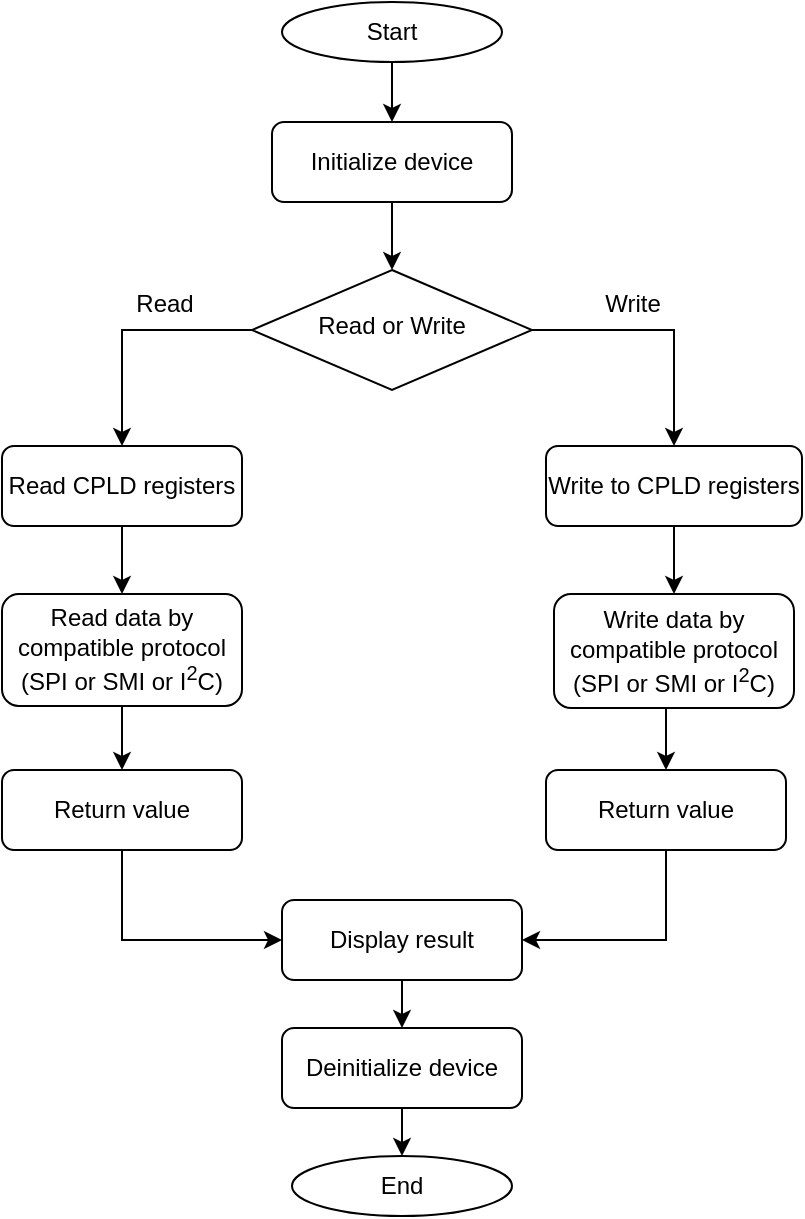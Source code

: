 <mxfile version="14.5.2" type="device"><diagram id="C5RBs43oDa-KdzZeNtuy" name="Page-1"><mxGraphModel dx="1292" dy="696" grid="0" gridSize="10" guides="1" tooltips="1" connect="1" arrows="1" fold="1" page="1" pageScale="1" pageWidth="827" pageHeight="1169" math="0" shadow="0"><root><mxCell id="WIyWlLk6GJQsqaUBKTNV-0"/><mxCell id="WIyWlLk6GJQsqaUBKTNV-1" parent="WIyWlLk6GJQsqaUBKTNV-0"/><mxCell id="MieC26yv_sMBnGU0WDBG-4" style="edgeStyle=orthogonalEdgeStyle;rounded=0;orthogonalLoop=1;jettySize=auto;html=1;entryX=0.5;entryY=0;entryDx=0;entryDy=0;" edge="1" parent="WIyWlLk6GJQsqaUBKTNV-1" source="WIyWlLk6GJQsqaUBKTNV-3" target="WIyWlLk6GJQsqaUBKTNV-6"><mxGeometry relative="1" as="geometry"/></mxCell><mxCell id="WIyWlLk6GJQsqaUBKTNV-3" value="Initialize device" style="rounded=1;whiteSpace=wrap;html=1;fontSize=12;glass=0;strokeWidth=1;shadow=0;" parent="WIyWlLk6GJQsqaUBKTNV-1" vertex="1"><mxGeometry x="160" y="70" width="120" height="40" as="geometry"/></mxCell><mxCell id="MieC26yv_sMBnGU0WDBG-14" style="edgeStyle=orthogonalEdgeStyle;rounded=0;orthogonalLoop=1;jettySize=auto;html=1;exitX=0;exitY=0.5;exitDx=0;exitDy=0;" edge="1" parent="WIyWlLk6GJQsqaUBKTNV-1" source="WIyWlLk6GJQsqaUBKTNV-6" target="MieC26yv_sMBnGU0WDBG-5"><mxGeometry relative="1" as="geometry"/></mxCell><mxCell id="MieC26yv_sMBnGU0WDBG-20" style="edgeStyle=orthogonalEdgeStyle;rounded=0;orthogonalLoop=1;jettySize=auto;html=1;exitX=1;exitY=0.5;exitDx=0;exitDy=0;entryX=0.5;entryY=0;entryDx=0;entryDy=0;" edge="1" parent="WIyWlLk6GJQsqaUBKTNV-1" source="WIyWlLk6GJQsqaUBKTNV-6" target="MieC26yv_sMBnGU0WDBG-6"><mxGeometry relative="1" as="geometry"/></mxCell><mxCell id="WIyWlLk6GJQsqaUBKTNV-6" value="Read or Write" style="rhombus;whiteSpace=wrap;html=1;shadow=0;fontFamily=Helvetica;fontSize=12;align=center;strokeWidth=1;spacing=6;spacingTop=-4;" parent="WIyWlLk6GJQsqaUBKTNV-1" vertex="1"><mxGeometry x="150" y="144" width="140" height="60" as="geometry"/></mxCell><mxCell id="MieC26yv_sMBnGU0WDBG-1" value="" style="edgeStyle=orthogonalEdgeStyle;rounded=0;orthogonalLoop=1;jettySize=auto;html=1;" edge="1" parent="WIyWlLk6GJQsqaUBKTNV-1" source="MieC26yv_sMBnGU0WDBG-0" target="WIyWlLk6GJQsqaUBKTNV-3"><mxGeometry relative="1" as="geometry"/></mxCell><mxCell id="MieC26yv_sMBnGU0WDBG-0" value="Start" style="ellipse;whiteSpace=wrap;html=1;" vertex="1" parent="WIyWlLk6GJQsqaUBKTNV-1"><mxGeometry x="165" y="10" width="110" height="30" as="geometry"/></mxCell><mxCell id="MieC26yv_sMBnGU0WDBG-15" style="edgeStyle=orthogonalEdgeStyle;rounded=0;orthogonalLoop=1;jettySize=auto;html=1;exitX=0.5;exitY=1;exitDx=0;exitDy=0;entryX=0.5;entryY=0;entryDx=0;entryDy=0;" edge="1" parent="WIyWlLk6GJQsqaUBKTNV-1" source="MieC26yv_sMBnGU0WDBG-5" target="MieC26yv_sMBnGU0WDBG-8"><mxGeometry relative="1" as="geometry"/></mxCell><mxCell id="MieC26yv_sMBnGU0WDBG-5" value="Read CPLD registers" style="rounded=1;whiteSpace=wrap;html=1;fontSize=12;glass=0;strokeWidth=1;shadow=0;" vertex="1" parent="WIyWlLk6GJQsqaUBKTNV-1"><mxGeometry x="25" y="232" width="120" height="40" as="geometry"/></mxCell><mxCell id="MieC26yv_sMBnGU0WDBG-21" style="edgeStyle=orthogonalEdgeStyle;rounded=0;orthogonalLoop=1;jettySize=auto;html=1;exitX=0.5;exitY=1;exitDx=0;exitDy=0;" edge="1" parent="WIyWlLk6GJQsqaUBKTNV-1" source="MieC26yv_sMBnGU0WDBG-6" target="MieC26yv_sMBnGU0WDBG-7"><mxGeometry relative="1" as="geometry"/></mxCell><mxCell id="MieC26yv_sMBnGU0WDBG-6" value="Write to CPLD registers" style="rounded=1;whiteSpace=wrap;html=1;fontSize=12;glass=0;strokeWidth=1;shadow=0;" vertex="1" parent="WIyWlLk6GJQsqaUBKTNV-1"><mxGeometry x="297" y="232" width="128" height="40" as="geometry"/></mxCell><mxCell id="MieC26yv_sMBnGU0WDBG-22" style="edgeStyle=orthogonalEdgeStyle;rounded=0;orthogonalLoop=1;jettySize=auto;html=1;exitX=0.5;exitY=1;exitDx=0;exitDy=0;entryX=0.5;entryY=0;entryDx=0;entryDy=0;" edge="1" parent="WIyWlLk6GJQsqaUBKTNV-1" source="MieC26yv_sMBnGU0WDBG-7" target="MieC26yv_sMBnGU0WDBG-10"><mxGeometry relative="1" as="geometry"/></mxCell><mxCell id="MieC26yv_sMBnGU0WDBG-7" value="Write data by compatible protocol&lt;br&gt;(SPI or SMI or I&lt;sup&gt;2&lt;/sup&gt;C)" style="rounded=1;whiteSpace=wrap;html=1;fontSize=12;glass=0;strokeWidth=1;shadow=0;" vertex="1" parent="WIyWlLk6GJQsqaUBKTNV-1"><mxGeometry x="301" y="306" width="120" height="57" as="geometry"/></mxCell><mxCell id="MieC26yv_sMBnGU0WDBG-16" style="edgeStyle=orthogonalEdgeStyle;rounded=0;orthogonalLoop=1;jettySize=auto;html=1;exitX=0.5;exitY=1;exitDx=0;exitDy=0;" edge="1" parent="WIyWlLk6GJQsqaUBKTNV-1" source="MieC26yv_sMBnGU0WDBG-8" target="MieC26yv_sMBnGU0WDBG-9"><mxGeometry relative="1" as="geometry"/></mxCell><mxCell id="MieC26yv_sMBnGU0WDBG-8" value="Read data by compatible protocol&lt;br&gt;(SPI or SMI or I&lt;sup&gt;2&lt;/sup&gt;C)" style="rounded=1;whiteSpace=wrap;html=1;fontSize=12;glass=0;strokeWidth=1;shadow=0;" vertex="1" parent="WIyWlLk6GJQsqaUBKTNV-1"><mxGeometry x="25" y="306" width="120" height="56" as="geometry"/></mxCell><mxCell id="MieC26yv_sMBnGU0WDBG-17" style="edgeStyle=orthogonalEdgeStyle;rounded=0;orthogonalLoop=1;jettySize=auto;html=1;entryX=0;entryY=0.5;entryDx=0;entryDy=0;" edge="1" parent="WIyWlLk6GJQsqaUBKTNV-1" source="MieC26yv_sMBnGU0WDBG-9" target="MieC26yv_sMBnGU0WDBG-11"><mxGeometry relative="1" as="geometry"><Array as="points"><mxPoint x="85" y="479"/></Array></mxGeometry></mxCell><mxCell id="MieC26yv_sMBnGU0WDBG-9" value="Return value" style="rounded=1;whiteSpace=wrap;html=1;fontSize=12;glass=0;strokeWidth=1;shadow=0;" vertex="1" parent="WIyWlLk6GJQsqaUBKTNV-1"><mxGeometry x="25" y="394" width="120" height="40" as="geometry"/></mxCell><mxCell id="MieC26yv_sMBnGU0WDBG-23" style="edgeStyle=orthogonalEdgeStyle;rounded=0;orthogonalLoop=1;jettySize=auto;html=1;exitX=0.5;exitY=1;exitDx=0;exitDy=0;entryX=1;entryY=0.5;entryDx=0;entryDy=0;" edge="1" parent="WIyWlLk6GJQsqaUBKTNV-1" source="MieC26yv_sMBnGU0WDBG-10" target="MieC26yv_sMBnGU0WDBG-11"><mxGeometry relative="1" as="geometry"/></mxCell><mxCell id="MieC26yv_sMBnGU0WDBG-10" value="Return value" style="rounded=1;whiteSpace=wrap;html=1;fontSize=12;glass=0;strokeWidth=1;shadow=0;" vertex="1" parent="WIyWlLk6GJQsqaUBKTNV-1"><mxGeometry x="297" y="394" width="120" height="40" as="geometry"/></mxCell><mxCell id="MieC26yv_sMBnGU0WDBG-18" style="edgeStyle=orthogonalEdgeStyle;rounded=0;orthogonalLoop=1;jettySize=auto;html=1;exitX=0.5;exitY=1;exitDx=0;exitDy=0;entryX=0.5;entryY=0;entryDx=0;entryDy=0;" edge="1" parent="WIyWlLk6GJQsqaUBKTNV-1" source="MieC26yv_sMBnGU0WDBG-11" target="MieC26yv_sMBnGU0WDBG-12"><mxGeometry relative="1" as="geometry"/></mxCell><mxCell id="MieC26yv_sMBnGU0WDBG-11" value="Display result" style="rounded=1;whiteSpace=wrap;html=1;fontSize=12;glass=0;strokeWidth=1;shadow=0;" vertex="1" parent="WIyWlLk6GJQsqaUBKTNV-1"><mxGeometry x="165" y="459" width="120" height="40" as="geometry"/></mxCell><mxCell id="MieC26yv_sMBnGU0WDBG-19" style="edgeStyle=orthogonalEdgeStyle;rounded=0;orthogonalLoop=1;jettySize=auto;html=1;exitX=0.5;exitY=1;exitDx=0;exitDy=0;entryX=0.5;entryY=0;entryDx=0;entryDy=0;" edge="1" parent="WIyWlLk6GJQsqaUBKTNV-1" source="MieC26yv_sMBnGU0WDBG-12" target="MieC26yv_sMBnGU0WDBG-13"><mxGeometry relative="1" as="geometry"/></mxCell><mxCell id="MieC26yv_sMBnGU0WDBG-12" value="Deinitialize device" style="rounded=1;whiteSpace=wrap;html=1;fontSize=12;glass=0;strokeWidth=1;shadow=0;" vertex="1" parent="WIyWlLk6GJQsqaUBKTNV-1"><mxGeometry x="165" y="523" width="120" height="40" as="geometry"/></mxCell><mxCell id="MieC26yv_sMBnGU0WDBG-13" value="End" style="ellipse;whiteSpace=wrap;html=1;" vertex="1" parent="WIyWlLk6GJQsqaUBKTNV-1"><mxGeometry x="170" y="587" width="110" height="30" as="geometry"/></mxCell><mxCell id="MieC26yv_sMBnGU0WDBG-24" value="Read" style="text;html=1;align=center;verticalAlign=middle;resizable=0;points=[];autosize=1;" vertex="1" parent="WIyWlLk6GJQsqaUBKTNV-1"><mxGeometry x="86" y="152" width="39" height="18" as="geometry"/></mxCell><mxCell id="MieC26yv_sMBnGU0WDBG-25" value="Write" style="text;html=1;align=center;verticalAlign=middle;resizable=0;points=[];autosize=1;" vertex="1" parent="WIyWlLk6GJQsqaUBKTNV-1"><mxGeometry x="321" y="152" width="38" height="18" as="geometry"/></mxCell></root></mxGraphModel></diagram></mxfile>